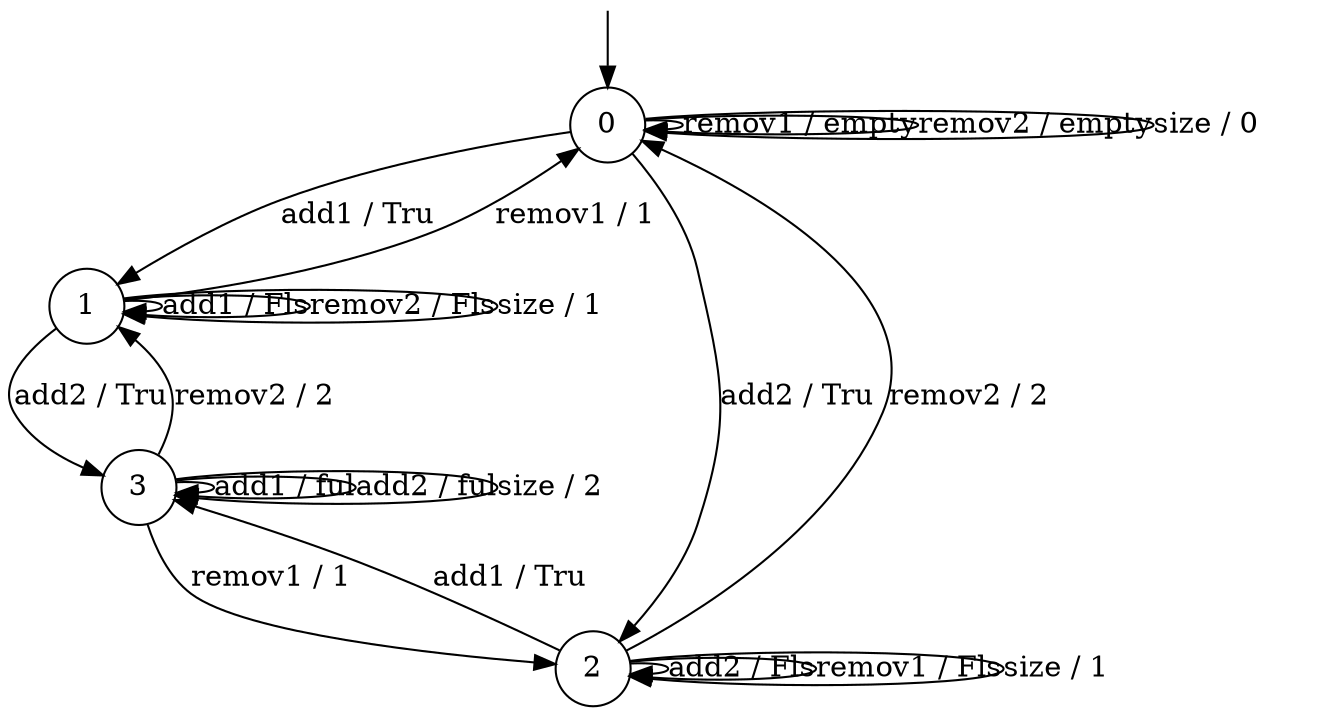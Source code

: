 digraph g {

	s0 [shape="circle" label="0"];
	s1 [shape="circle" label="1"];
	s2 [shape="circle" label="2"];
	s3 [shape="circle" label="3"];
	s0 -> s1 [label="add1 / Tru"];
	s0 -> s2 [label="add2 / Tru"];
	s0 -> s0 [label="remov1 / empty"];
	s0 -> s0 [label="remov2 / empty"];
	s0 -> s0 [label="size / 0"];
	s1 -> s1 [label="add1 / Fls"];
	s1 -> s3 [label="add2 / Tru"];
	s1 -> s0 [label="remov1 / 1"];
	s1 -> s1 [label="remov2 / Fls"];
	s1 -> s1 [label="size / 1"];
	s2 -> s3 [label="add1 / Tru"];
	s2 -> s2 [label="add2 / Fls"];
	s2 -> s2 [label="remov1 / Fls"];
	s2 -> s0 [label="remov2 / 2"];
	s2 -> s2 [label="size / 1"];
	s3 -> s3 [label="add1 / ful"];
	s3 -> s3 [label="add2 / ful"];
	s3 -> s2 [label="remov1 / 1"];
	s3 -> s1 [label="remov2 / 2"];
	s3 -> s3 [label="size / 2"];

__start0 [label="" shape="none" width="0" height="0"];
__start0 -> s0;

}
